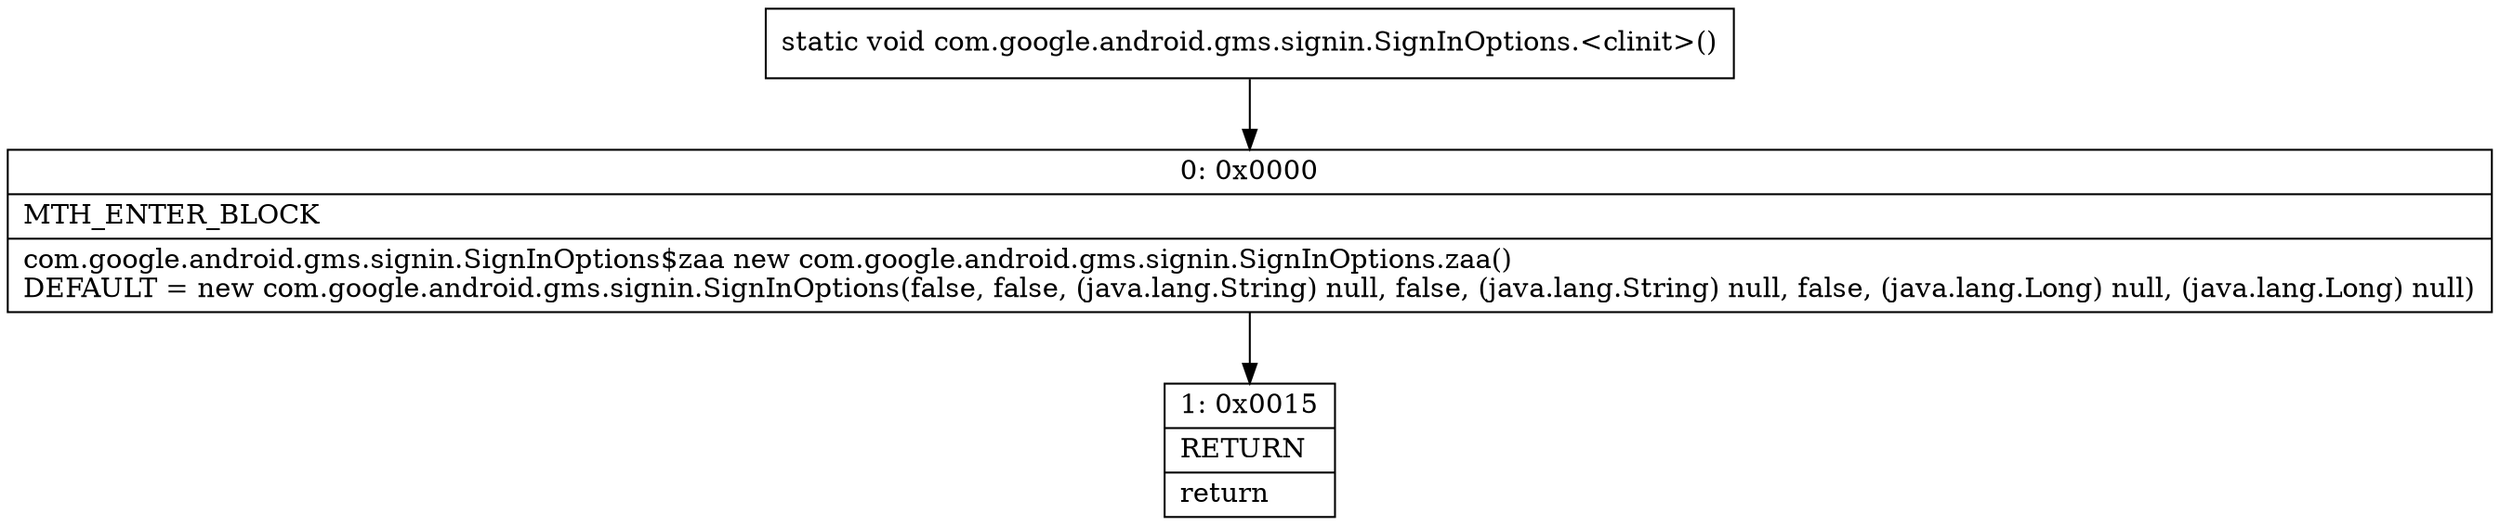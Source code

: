 digraph "CFG forcom.google.android.gms.signin.SignInOptions.\<clinit\>()V" {
Node_0 [shape=record,label="{0\:\ 0x0000|MTH_ENTER_BLOCK\l|com.google.android.gms.signin.SignInOptions$zaa new com.google.android.gms.signin.SignInOptions.zaa()\lDEFAULT = new com.google.android.gms.signin.SignInOptions(false, false, (java.lang.String) null, false, (java.lang.String) null, false, (java.lang.Long) null, (java.lang.Long) null)\l}"];
Node_1 [shape=record,label="{1\:\ 0x0015|RETURN\l|return\l}"];
MethodNode[shape=record,label="{static void com.google.android.gms.signin.SignInOptions.\<clinit\>() }"];
MethodNode -> Node_0;
Node_0 -> Node_1;
}

